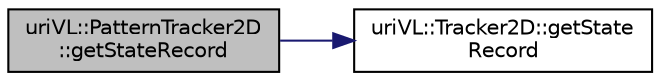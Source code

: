 digraph "uriVL::PatternTracker2D::getStateRecord"
{
  edge [fontname="Helvetica",fontsize="10",labelfontname="Helvetica",labelfontsize="10"];
  node [fontname="Helvetica",fontsize="10",shape=record];
  rankdir="LR";
  Node1 [label="uriVL::PatternTracker2D\l::getStateRecord",height=0.2,width=0.4,color="black", fillcolor="grey75", style="filled", fontcolor="black"];
  Node1 -> Node2 [color="midnightblue",fontsize="10",style="solid",fontname="Helvetica"];
  Node2 [label="uriVL::Tracker2D::getState\lRecord",height=0.2,width=0.4,color="black", fillcolor="white", style="filled",URL="$classuriVL_1_1Tracker2D.html#a7cba33578de03e8c878d51ce3ac2cc5d",tooltip="get the real state record of the target(s) "];
}

